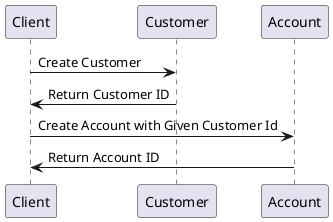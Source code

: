 @startuml
Participant Client
Participant Customer
Participant Account

Client -> Customer: Create Customer
Customer -> Client: Return Customer ID
Client -> Account: Create Account with Given Customer Id
Account -> Client : Return Account ID

@enduml